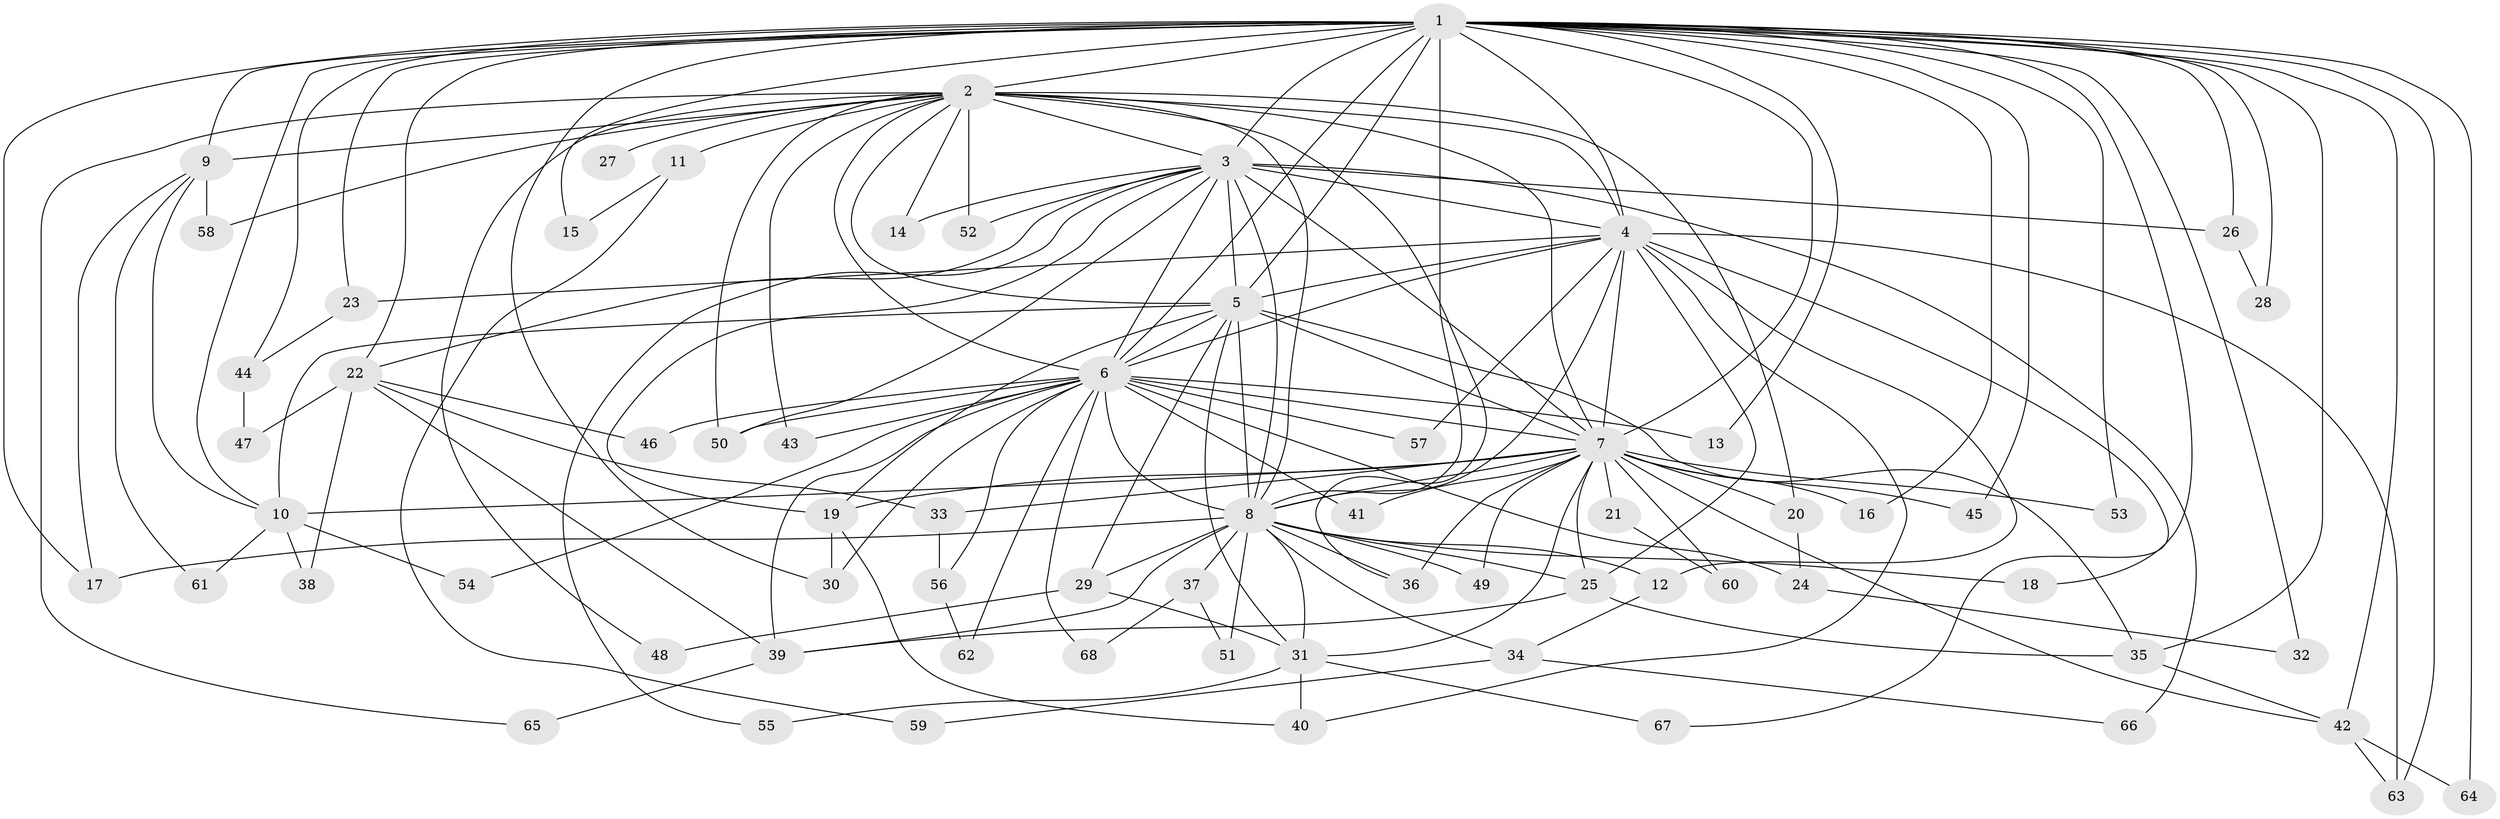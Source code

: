 // original degree distribution, {26: 0.010309278350515464, 25: 0.010309278350515464, 20: 0.010309278350515464, 17: 0.020618556701030927, 15: 0.020618556701030927, 23: 0.020618556701030927, 22: 0.010309278350515464, 3: 0.1958762886597938, 4: 0.15463917525773196, 2: 0.5154639175257731, 6: 0.010309278350515464, 7: 0.010309278350515464, 5: 0.010309278350515464}
// Generated by graph-tools (version 1.1) at 2025/49/03/04/25 22:49:51]
// undirected, 68 vertices, 160 edges
graph export_dot {
  node [color=gray90,style=filled];
  1;
  2;
  3;
  4;
  5;
  6;
  7;
  8;
  9;
  10;
  11;
  12;
  13;
  14;
  15;
  16;
  17;
  18;
  19;
  20;
  21;
  22;
  23;
  24;
  25;
  26;
  27;
  28;
  29;
  30;
  31;
  32;
  33;
  34;
  35;
  36;
  37;
  38;
  39;
  40;
  41;
  42;
  43;
  44;
  45;
  46;
  47;
  48;
  49;
  50;
  51;
  52;
  53;
  54;
  55;
  56;
  57;
  58;
  59;
  60;
  61;
  62;
  63;
  64;
  65;
  66;
  67;
  68;
  1 -- 2 [weight=2.0];
  1 -- 3 [weight=2.0];
  1 -- 4 [weight=3.0];
  1 -- 5 [weight=2.0];
  1 -- 6 [weight=2.0];
  1 -- 7 [weight=4.0];
  1 -- 8 [weight=2.0];
  1 -- 9 [weight=2.0];
  1 -- 10 [weight=1.0];
  1 -- 13 [weight=1.0];
  1 -- 15 [weight=1.0];
  1 -- 16 [weight=1.0];
  1 -- 17 [weight=2.0];
  1 -- 18 [weight=1.0];
  1 -- 22 [weight=1.0];
  1 -- 23 [weight=1.0];
  1 -- 26 [weight=1.0];
  1 -- 28 [weight=1.0];
  1 -- 30 [weight=1.0];
  1 -- 32 [weight=1.0];
  1 -- 35 [weight=1.0];
  1 -- 42 [weight=1.0];
  1 -- 44 [weight=1.0];
  1 -- 45 [weight=1.0];
  1 -- 53 [weight=1.0];
  1 -- 63 [weight=1.0];
  1 -- 64 [weight=1.0];
  2 -- 3 [weight=2.0];
  2 -- 4 [weight=1.0];
  2 -- 5 [weight=1.0];
  2 -- 6 [weight=1.0];
  2 -- 7 [weight=2.0];
  2 -- 8 [weight=2.0];
  2 -- 9 [weight=1.0];
  2 -- 11 [weight=1.0];
  2 -- 14 [weight=1.0];
  2 -- 20 [weight=1.0];
  2 -- 27 [weight=1.0];
  2 -- 36 [weight=1.0];
  2 -- 43 [weight=1.0];
  2 -- 48 [weight=1.0];
  2 -- 50 [weight=1.0];
  2 -- 52 [weight=1.0];
  2 -- 58 [weight=1.0];
  2 -- 65 [weight=1.0];
  3 -- 4 [weight=1.0];
  3 -- 5 [weight=1.0];
  3 -- 6 [weight=1.0];
  3 -- 7 [weight=3.0];
  3 -- 8 [weight=1.0];
  3 -- 14 [weight=1.0];
  3 -- 19 [weight=1.0];
  3 -- 22 [weight=1.0];
  3 -- 26 [weight=2.0];
  3 -- 50 [weight=1.0];
  3 -- 52 [weight=1.0];
  3 -- 55 [weight=1.0];
  3 -- 66 [weight=1.0];
  4 -- 5 [weight=1.0];
  4 -- 6 [weight=1.0];
  4 -- 7 [weight=2.0];
  4 -- 8 [weight=1.0];
  4 -- 12 [weight=1.0];
  4 -- 23 [weight=1.0];
  4 -- 25 [weight=1.0];
  4 -- 40 [weight=1.0];
  4 -- 57 [weight=1.0];
  4 -- 63 [weight=1.0];
  4 -- 67 [weight=1.0];
  5 -- 6 [weight=1.0];
  5 -- 7 [weight=2.0];
  5 -- 8 [weight=2.0];
  5 -- 10 [weight=1.0];
  5 -- 19 [weight=1.0];
  5 -- 29 [weight=1.0];
  5 -- 31 [weight=1.0];
  5 -- 35 [weight=1.0];
  6 -- 7 [weight=2.0];
  6 -- 8 [weight=2.0];
  6 -- 13 [weight=1.0];
  6 -- 24 [weight=1.0];
  6 -- 30 [weight=1.0];
  6 -- 39 [weight=1.0];
  6 -- 41 [weight=1.0];
  6 -- 43 [weight=1.0];
  6 -- 46 [weight=1.0];
  6 -- 50 [weight=1.0];
  6 -- 54 [weight=1.0];
  6 -- 56 [weight=1.0];
  6 -- 57 [weight=1.0];
  6 -- 62 [weight=1.0];
  6 -- 68 [weight=1.0];
  7 -- 8 [weight=2.0];
  7 -- 10 [weight=1.0];
  7 -- 16 [weight=1.0];
  7 -- 19 [weight=1.0];
  7 -- 20 [weight=1.0];
  7 -- 21 [weight=1.0];
  7 -- 25 [weight=1.0];
  7 -- 31 [weight=1.0];
  7 -- 33 [weight=1.0];
  7 -- 36 [weight=1.0];
  7 -- 41 [weight=1.0];
  7 -- 42 [weight=1.0];
  7 -- 45 [weight=1.0];
  7 -- 49 [weight=1.0];
  7 -- 53 [weight=1.0];
  7 -- 60 [weight=1.0];
  8 -- 12 [weight=1.0];
  8 -- 17 [weight=1.0];
  8 -- 18 [weight=1.0];
  8 -- 25 [weight=1.0];
  8 -- 29 [weight=1.0];
  8 -- 31 [weight=1.0];
  8 -- 34 [weight=1.0];
  8 -- 36 [weight=1.0];
  8 -- 37 [weight=1.0];
  8 -- 39 [weight=1.0];
  8 -- 49 [weight=1.0];
  8 -- 51 [weight=1.0];
  9 -- 10 [weight=1.0];
  9 -- 17 [weight=1.0];
  9 -- 58 [weight=1.0];
  9 -- 61 [weight=1.0];
  10 -- 38 [weight=1.0];
  10 -- 54 [weight=1.0];
  10 -- 61 [weight=1.0];
  11 -- 15 [weight=1.0];
  11 -- 59 [weight=1.0];
  12 -- 34 [weight=1.0];
  19 -- 30 [weight=1.0];
  19 -- 40 [weight=1.0];
  20 -- 24 [weight=1.0];
  21 -- 60 [weight=1.0];
  22 -- 33 [weight=1.0];
  22 -- 38 [weight=1.0];
  22 -- 39 [weight=1.0];
  22 -- 46 [weight=1.0];
  22 -- 47 [weight=1.0];
  23 -- 44 [weight=1.0];
  24 -- 32 [weight=1.0];
  25 -- 35 [weight=1.0];
  25 -- 39 [weight=1.0];
  26 -- 28 [weight=1.0];
  29 -- 31 [weight=1.0];
  29 -- 48 [weight=1.0];
  31 -- 40 [weight=1.0];
  31 -- 55 [weight=1.0];
  31 -- 67 [weight=1.0];
  33 -- 56 [weight=1.0];
  34 -- 59 [weight=1.0];
  34 -- 66 [weight=1.0];
  35 -- 42 [weight=1.0];
  37 -- 51 [weight=1.0];
  37 -- 68 [weight=1.0];
  39 -- 65 [weight=1.0];
  42 -- 63 [weight=1.0];
  42 -- 64 [weight=1.0];
  44 -- 47 [weight=1.0];
  56 -- 62 [weight=1.0];
}
